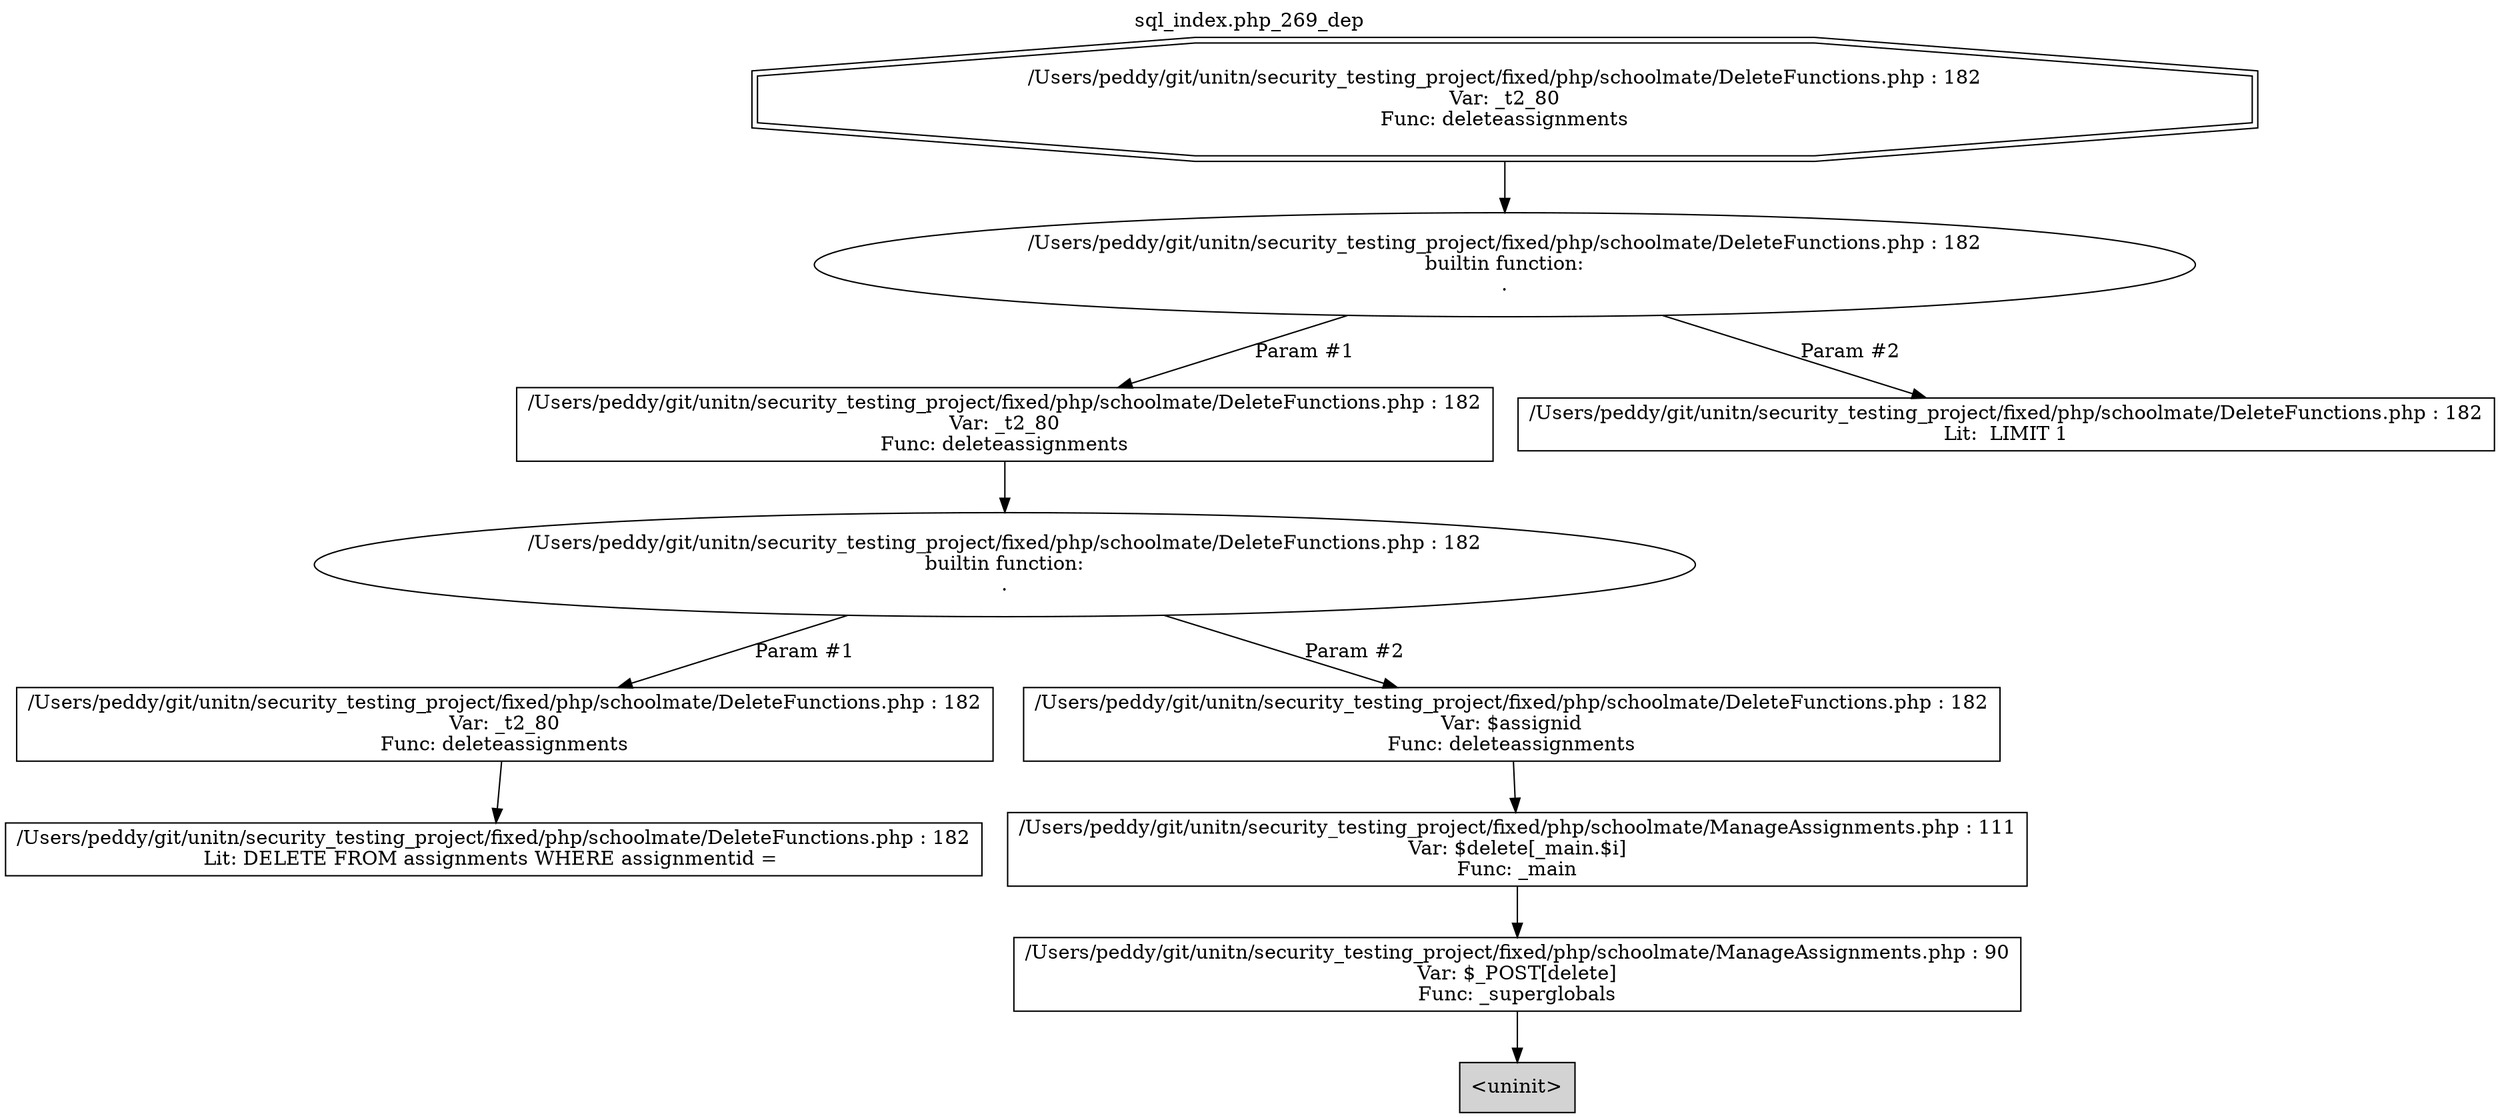 digraph cfg {
  label="sql_index.php_269_dep";
  labelloc=t;
  n1 [shape=doubleoctagon, label="/Users/peddy/git/unitn/security_testing_project/fixed/php/schoolmate/DeleteFunctions.php : 182\nVar: _t2_80\nFunc: deleteassignments\n"];
  n2 [shape=ellipse, label="/Users/peddy/git/unitn/security_testing_project/fixed/php/schoolmate/DeleteFunctions.php : 182\nbuiltin function:\n.\n"];
  n3 [shape=box, label="/Users/peddy/git/unitn/security_testing_project/fixed/php/schoolmate/DeleteFunctions.php : 182\nVar: _t2_80\nFunc: deleteassignments\n"];
  n4 [shape=ellipse, label="/Users/peddy/git/unitn/security_testing_project/fixed/php/schoolmate/DeleteFunctions.php : 182\nbuiltin function:\n.\n"];
  n5 [shape=box, label="/Users/peddy/git/unitn/security_testing_project/fixed/php/schoolmate/DeleteFunctions.php : 182\nVar: _t2_80\nFunc: deleteassignments\n"];
  n6 [shape=box, label="/Users/peddy/git/unitn/security_testing_project/fixed/php/schoolmate/DeleteFunctions.php : 182\nLit: DELETE FROM assignments WHERE assignmentid = \n"];
  n7 [shape=box, label="/Users/peddy/git/unitn/security_testing_project/fixed/php/schoolmate/DeleteFunctions.php : 182\nVar: $assignid\nFunc: deleteassignments\n"];
  n8 [shape=box, label="/Users/peddy/git/unitn/security_testing_project/fixed/php/schoolmate/ManageAssignments.php : 111\nVar: $delete[_main.$i]\nFunc: _main\n"];
  n9 [shape=box, label="/Users/peddy/git/unitn/security_testing_project/fixed/php/schoolmate/ManageAssignments.php : 90\nVar: $_POST[delete]\nFunc: _superglobals\n"];
  n10 [shape=box, label="<uninit>",style=filled];
  n11 [shape=box, label="/Users/peddy/git/unitn/security_testing_project/fixed/php/schoolmate/DeleteFunctions.php : 182\nLit:  LIMIT 1\n"];
  n1 -> n2;
  n3 -> n4;
  n5 -> n6;
  n4 -> n5[label="Param #1"];
  n4 -> n7[label="Param #2"];
  n9 -> n10;
  n8 -> n9;
  n7 -> n8;
  n2 -> n3[label="Param #1"];
  n2 -> n11[label="Param #2"];
}
